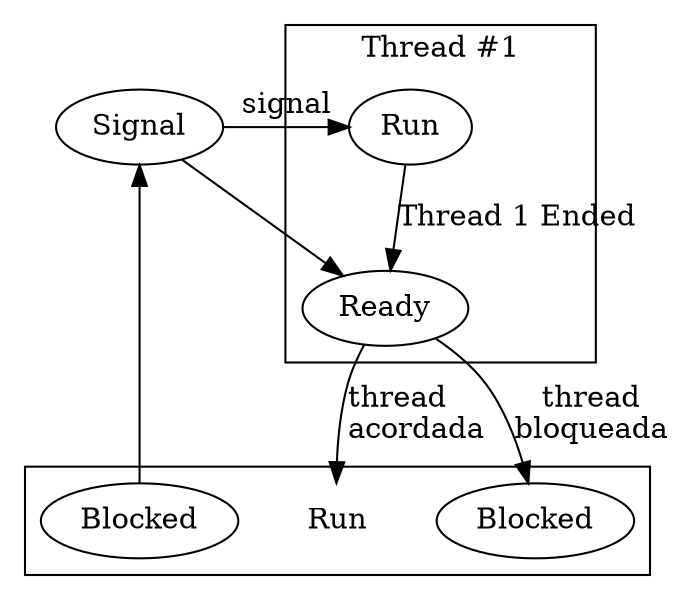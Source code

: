 digraph lampson_redell{

compound=true;
{rank=top Blocked}
rankdir=TB
Signal -> Run1 [label="signal"]
Blocked -> Signal
Signal -> Ready
subgraph cluster_thread1{
	label="Thread #1"
	rankdir=LR
	Run1 [label= "Run"]
	Run1 -> Ready [label="Thread 1 Ended"]
}

subgraph cluster_thread_2 {
	//  [label="Wake up"]
Blocked [label="Blocked"];
	subgraph running{
	node [style=filled, color=white];
		run [label="Run"];
	}

	subgraph blocked{
		blocked [label="Blocked"];
	}
	Ready -> run [label="thread\lacordada"];
	Ready -> blocked [label="thread\nbloqueada"];
}


}
